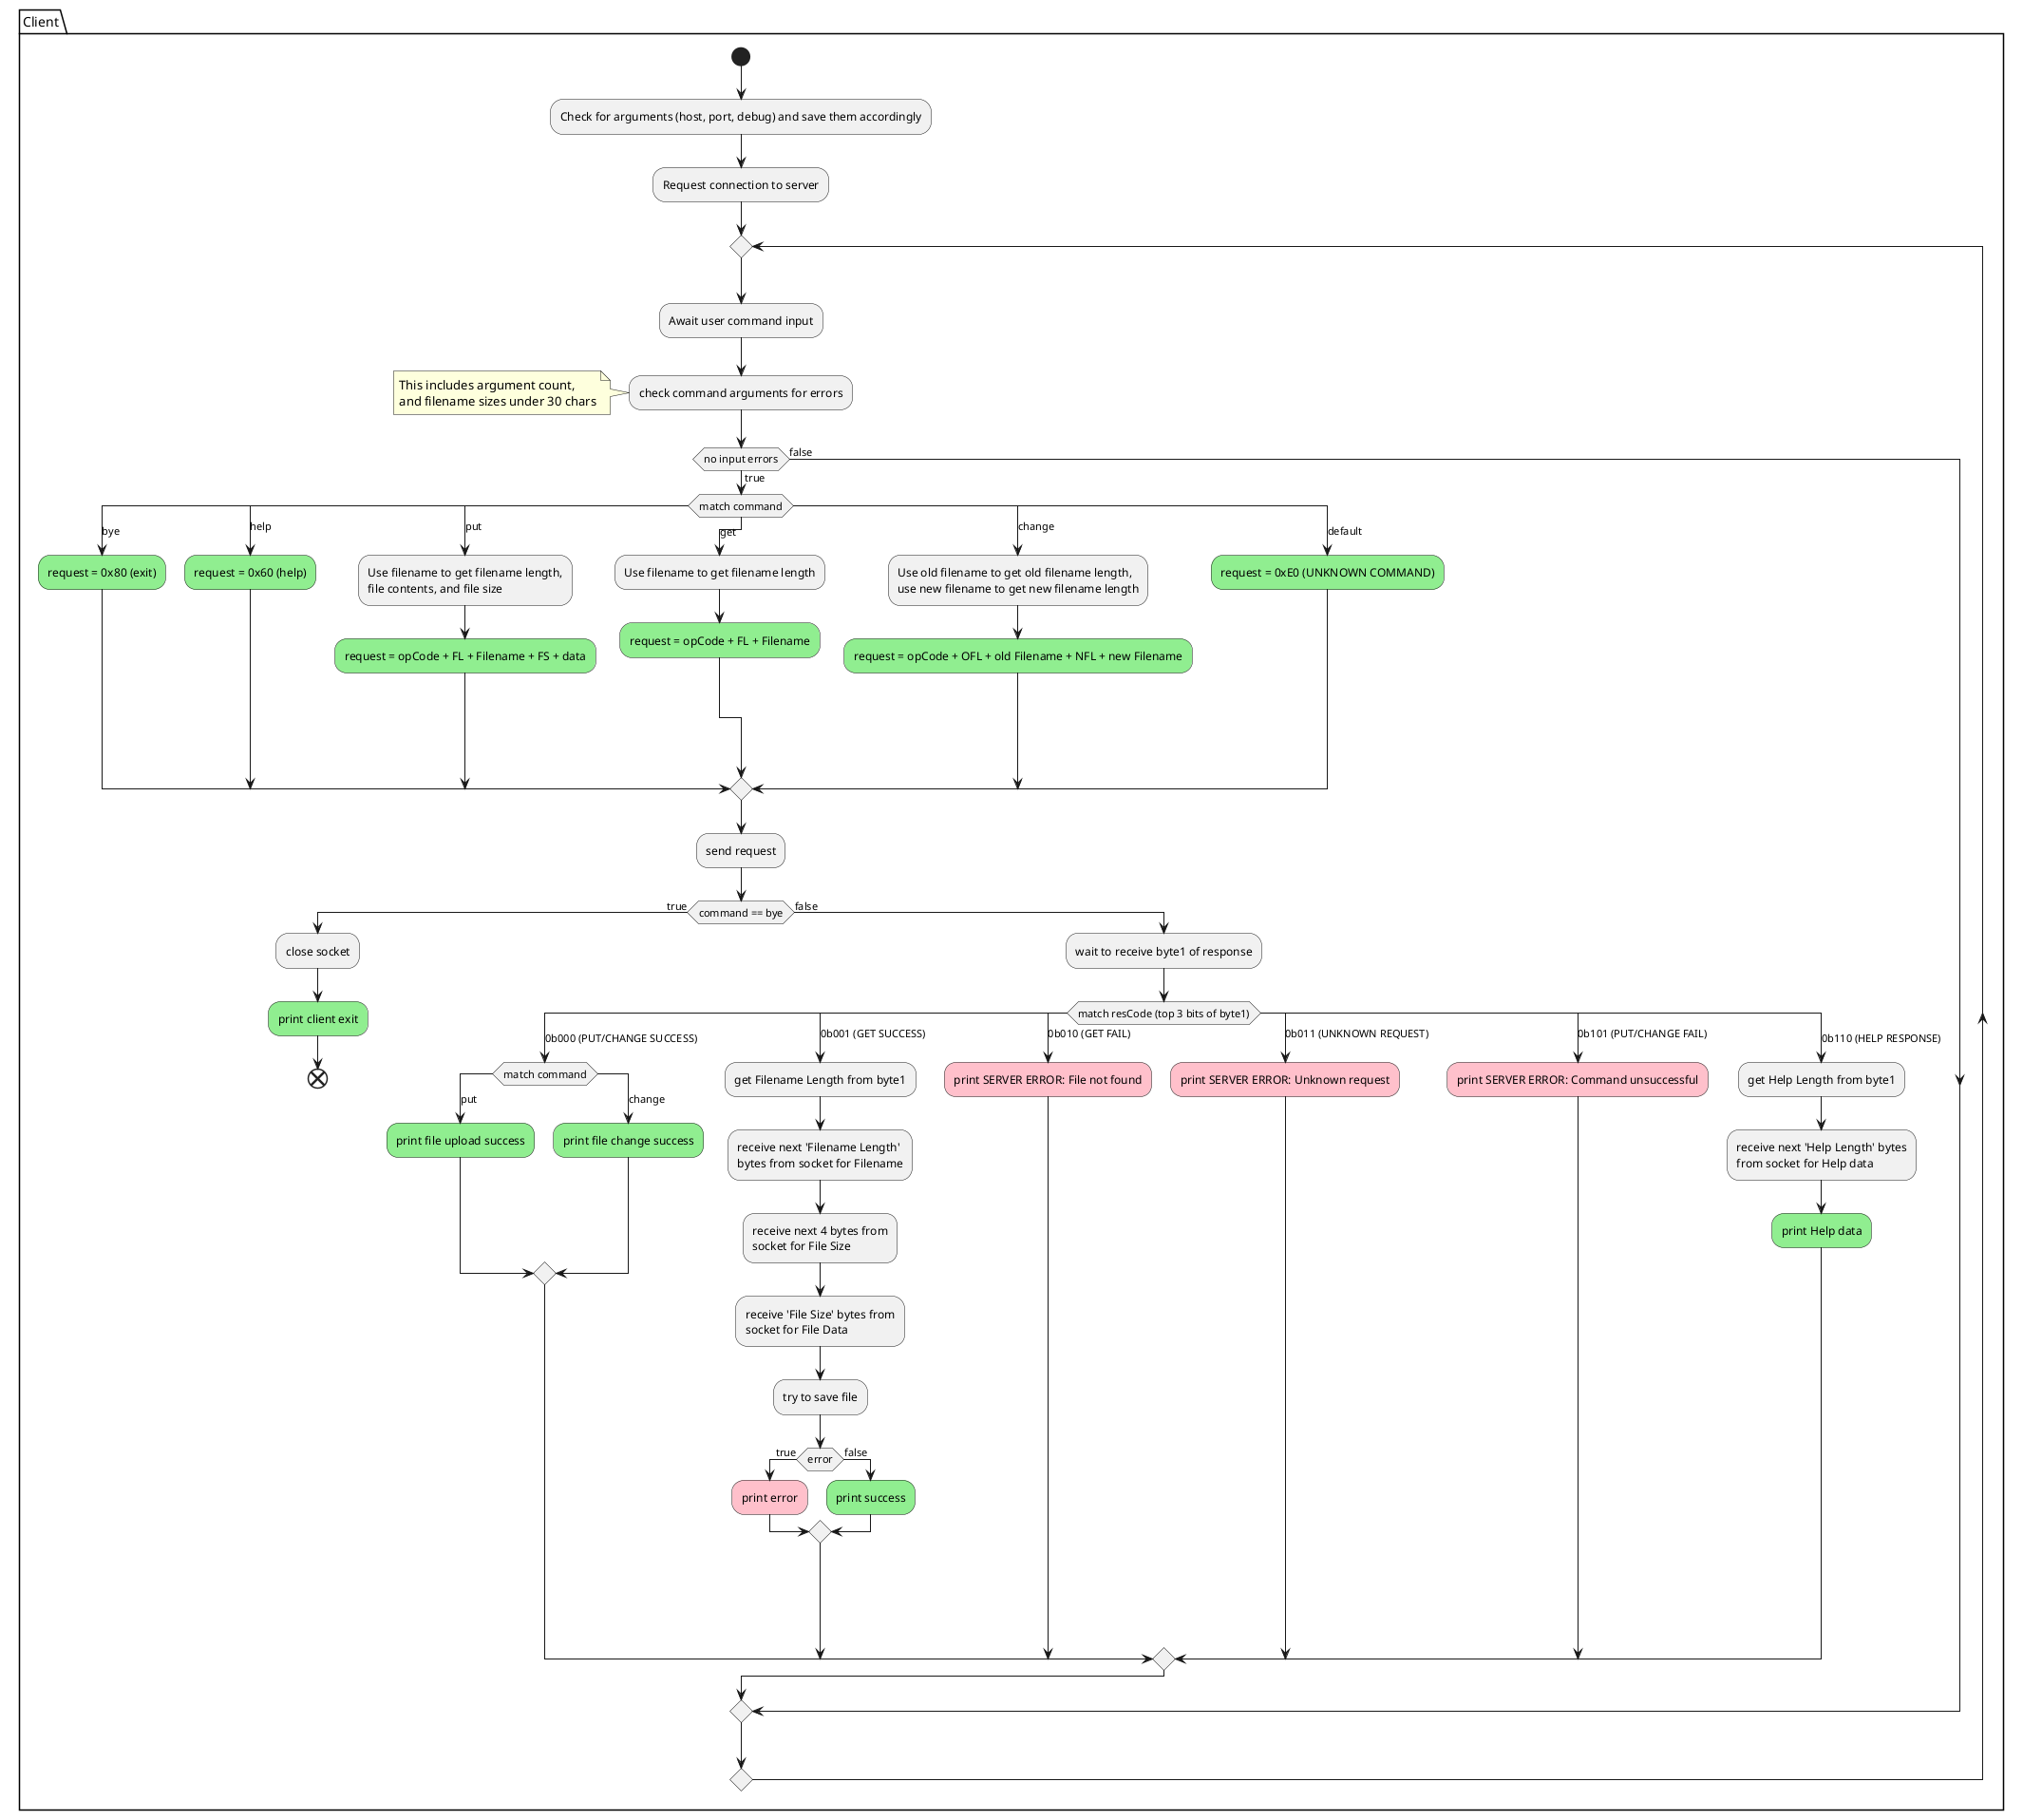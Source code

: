 @startuml Client_v2

package Client {
    start
    :Check for arguments (host, port, debug) and save them accordingly;
    :Request connection to server;
    repeat
        :Await user command input;
        :check command arguments for errors;
        note left
        This includes argument count,
        and filename sizes under 30 chars
        endnote
        if (no input errors) then (true)
            switch (match command)
                case (bye)
                    #LightGreen:request = 0x80 (exit);
                case (help)
                    #LightGreen:request = 0x60 (help);
                case (put)
                    :Use filename to get filename length,
                    file contents, and file size;
                    #LightGreen:request = opCode + FL + Filename + FS + data;
                case (get)
                    :Use filename to get filename length;
                    #LightGreen:request = opCode + FL + Filename;
                case (change)
                    :Use old filename to get old filename length,
                    use new filename to get new filename length;
                    #LightGreen:request = opCode + OFL + old Filename + NFL + new Filename;
                case (default)
                    #LightGreen:request = 0xE0 (UNKNOWN COMMAND);
            endswitch
            :send request;
            if (command == bye) then (true)
                :close socket;
                #LightGreen:print client exit;
                end
            else (false)
            :wait to receive byte1 of response;
            switch (match resCode (top 3 bits of byte1))
                case (0b000 (PUT/CHANGE SUCCESS))
                    switch (match command)
                        case (put)
                            #LightGreen:print file upload success;
                        case (change)
                            #LightGreen:print file change success;
                    endswitch
                case (0b001 (GET SUCCESS))
                    :get Filename Length from byte1;
                    :receive next 'Filename Length'
                    bytes from socket for Filename;
                    :receive next 4 bytes from 
                    socket for File Size;
                    :receive 'File Size' bytes from
                    socket for File Data;
                    :try to save file;
                    if (error) then (true)
                        #Pink:print error;
                    else (false)
                        #LightGreen:print success;
                    endif
                case (0b010 (GET FAIL))
                    #Pink:print SERVER ERROR: File not found;
                case (0b011 (UNKNOWN REQUEST))
                    #Pink:print SERVER ERROR: Unknown request;
                case (0b101 (PUT/CHANGE FAIL))
                    #Pink:print SERVER ERROR: Command unsuccessful;
                case (0b110 (HELP RESPONSE))
                    :get Help Length from byte1;
                    :receive next 'Help Length' bytes
                    from socket for Help data;
                    #LightGreen:print Help data;
            endswitch
            endif
        else (false)
        endif 
    repeat while
}

@enduml

@startuml Server_v2

package Server {
    start
    :Check for arguments (port, debug) and save them accordingly;
    repeat
        :Listen for connection requests;
        :Accept connection request;
        repeat
            :wait to receive byte1 over socket
            over client socket;
            switch (opCode (top 3 bits of byte1))
                case (0b000 (PUT REQUEST))
                    :use byte1 to get Filename
                    Length (bottom 5 bits);
                    :receive next 'Filename Length'
                    bytes from socket for Filename;
                    :receive next 4 bytes from
                    client socket for File Size;
                    :receive next 'File Size' bytes
                    from client socket for file data;
                    :save data in file;
                    if (error) then (true)
                        #Pink:response = 0b101
                        (PUT FAIL);
                    else (false)
                        #LightGreen:response = 0b000
                        (PUT OK);
                    endif
                case (0b001 (GET REQUEST))
                    :use byte1 to get Filename
                    Length (bottom 5 bits);
                    :receive next 'Filename Length'
                    bytes from socket for Filename;
                    :try to read file, get 
                    File Data, File Size;
                    if (error) then (true)
                        #Pink:response = 0b010
                        (FILE NOT FOUND);
                    else (false)
                        #LightGreen:response = 0b001 + FL + Filename + FS + Data;
                    endif
                case (0b010 (CHANGE REQUEST))
                    :use byte1 to get
                    old Filename Length;
                    :receive next 'Old Filename Lenght'
                    bytes from socket for old Filename;
                    :receive next byte from socket
                    for new Filename Length;
                    :receive 'new Filename Length' bytes
                    from socket for new Filename;
                    :try to rename file;
                    if (error) then (true)
                        #Pink:response = 0b101
                        (CHANGE FAIL);
                    else (false)
                        #LightGreen:response = 0b000
                        (CHANGE OK);
                    endif
                case (0b011 (HELP REQUEST))
                    #LightGreen:response = 0b110 + Help Length + Help data;
                case (default (UNKNOWN REQUEST))
                    #Pink:response = 0b011
                    (UNKNOWN REQUEST RESPONSE);
                case (0b100 (BYE REQUEST))
                
                #LightBlue:(A)
                detach
            endswitch
            :send response;
        repeat while
        #LightBlue:(A)
        :close client socket;
    repeat while
}

@enduml